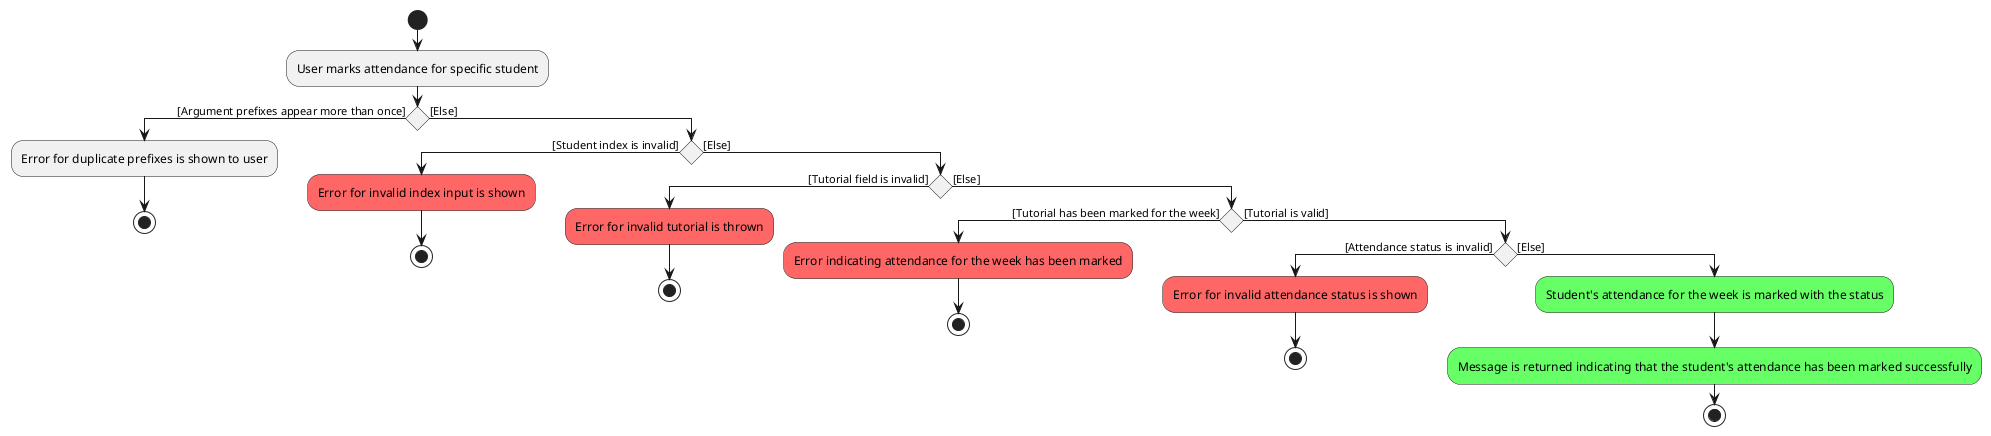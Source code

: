 @startuml
'https://plantuml.com/activity-diagram-beta

start
:User marks attendance for specific student;
if () then ([Argument prefixes appear more than once])
    :Error for duplicate prefixes is shown to user;
    stop;
else ([Else])
    if () then ([Student index is invalid])
        #FF6666:Error for invalid index input is shown;
        stop;
    else ([Else])
        if () then ([Tutorial field is invalid])
            #FF6666:Error for invalid tutorial is thrown;
            stop;
        else ([Else])
            if () then ([Tutorial has been marked for the week])
                #FF6666:Error indicating attendance for the week has been marked;
                stop;
            else ([Tutorial is valid])
                if () then ([Attendance status is invalid])
                    #FF6666:Error for invalid attendance status is shown;
                    stop;
                else ([Else])
                    #66FF66:Student's attendance for the week is marked with the status;
                    #66FF66:Message is returned indicating that the student's attendance has been marked successfully;
stop

@enduml
